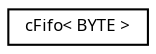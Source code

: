 digraph "Graphical Class Hierarchy"
{
  edge [fontname="Sans",fontsize="8",labelfontname="Sans",labelfontsize="8"];
  node [fontname="Sans",fontsize="8",shape=record];
  rankdir="LR";
  Node1 [label="cFifo\< BYTE \>",height=0.2,width=0.4,color="black", fillcolor="white", style="filled",URL="$classc_fifo.html"];
}
